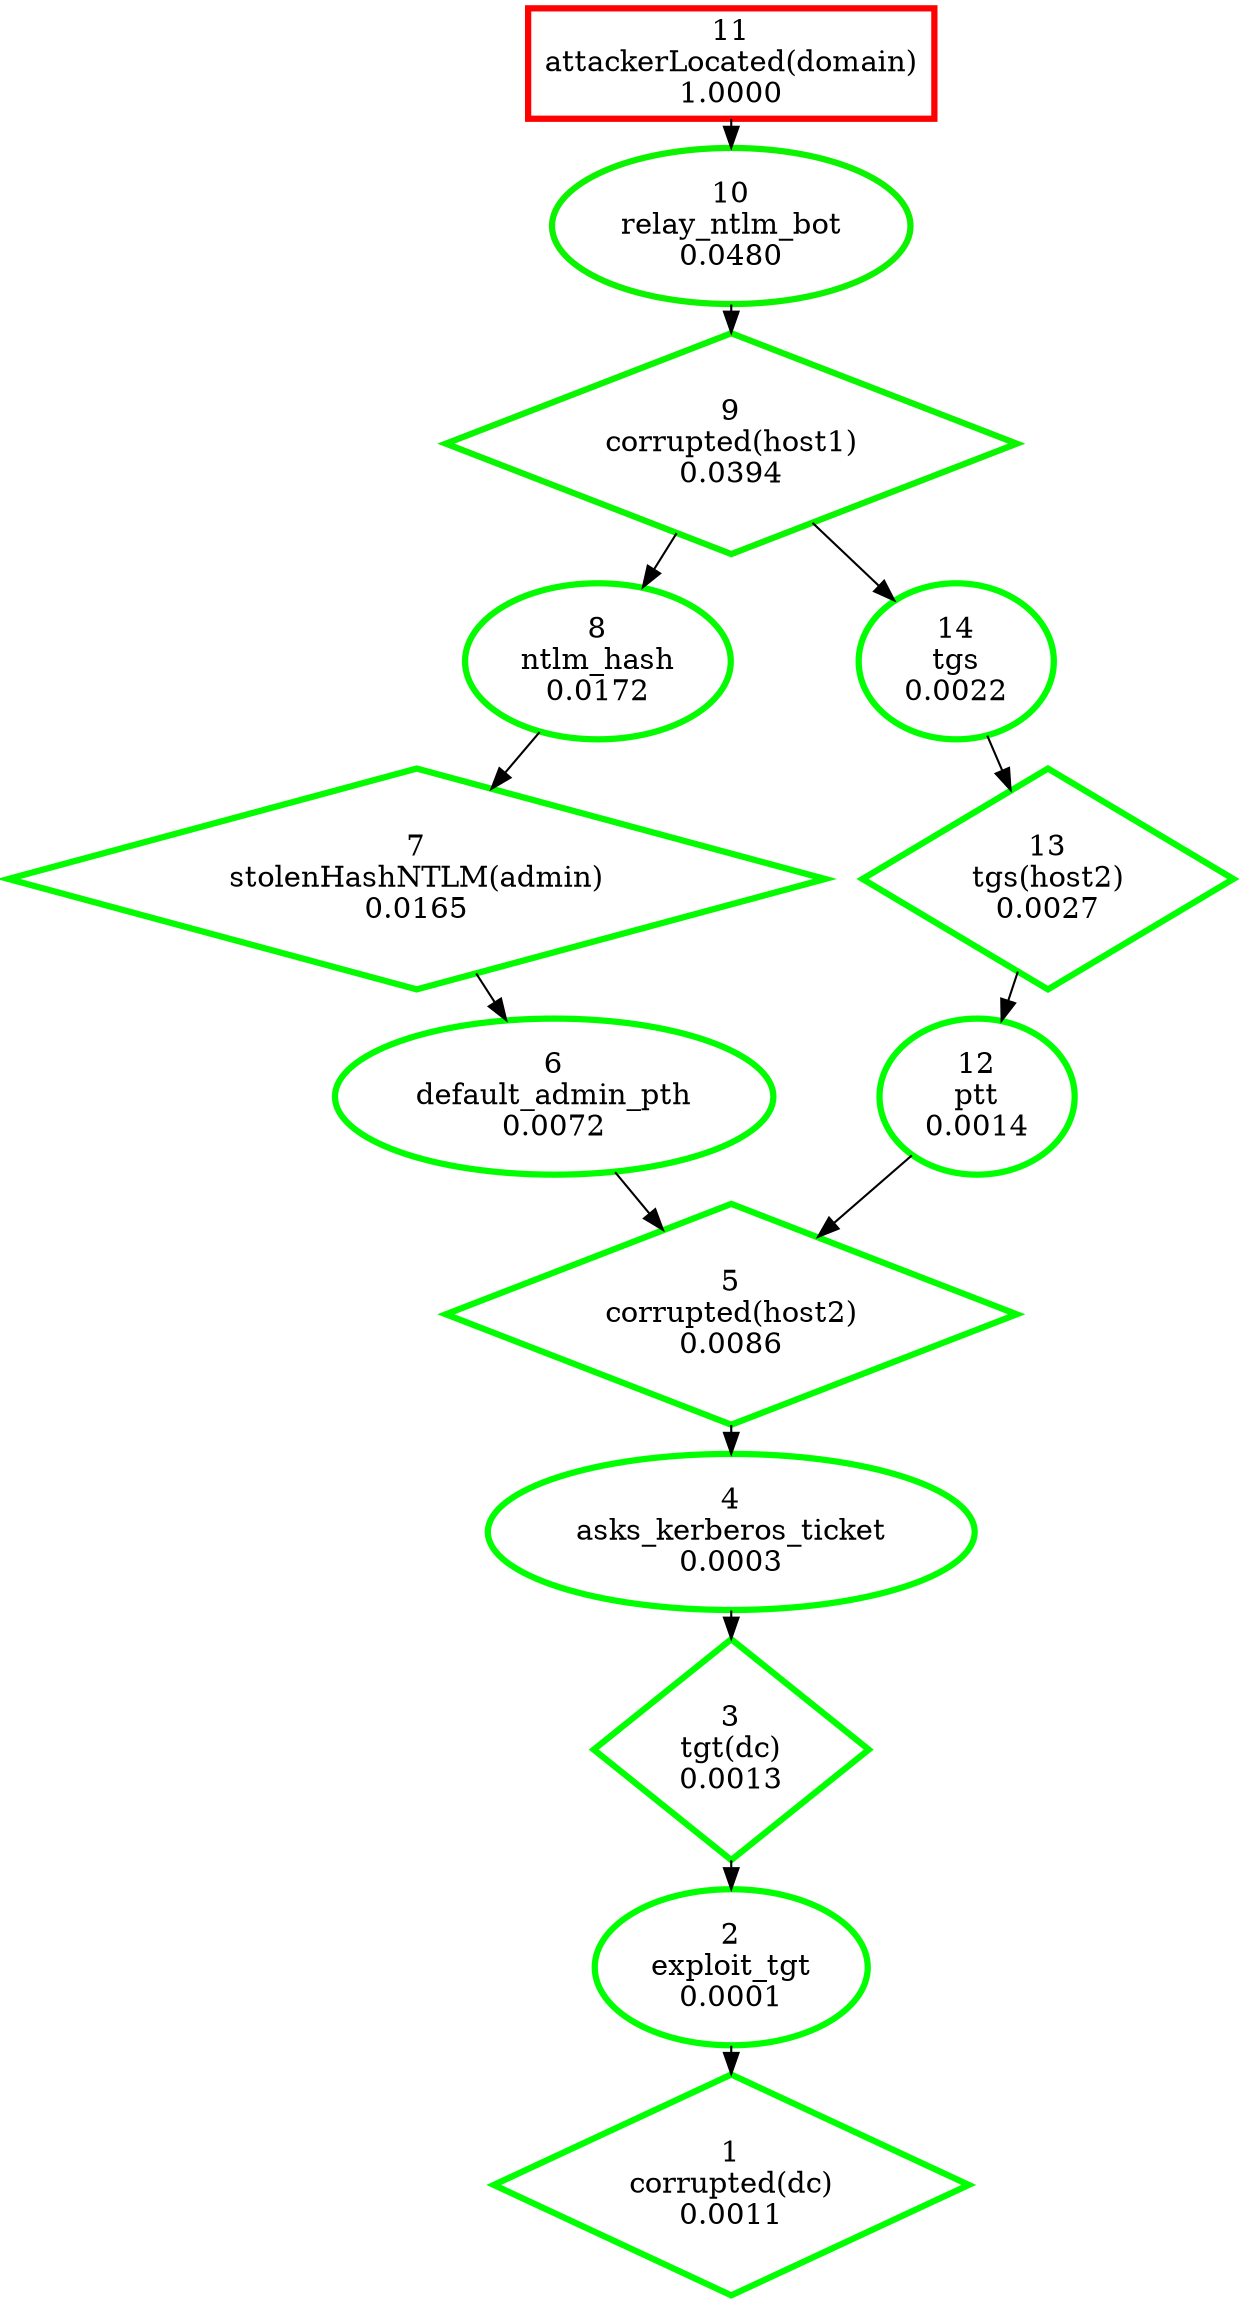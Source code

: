digraph G {
ranksep=0.2;
  "1" [label="1\ncorrupted(dc)\n0.0011", color="#00FF00", penwidth=3, shape="diamond"];
  "2" [label="2\nexploit_tgt\n0.0001", color="#00FF00", penwidth=3, shape="ellipse"];
  "3" [label="3\ntgt(dc)\n0.0013", color="#00FF00", penwidth=3, shape="diamond"];
  "4" [label="4\nasks_kerberos_ticket\n0.0003", color="#00FF00", penwidth=3, shape="ellipse"];
  "5" [label="5\ncorrupted(host2)\n0.0086", color="#02FD00", penwidth=3, shape="diamond"];
  "6" [label="6\ndefault_admin_pth\n0.0072", color="#01FE00", penwidth=3, shape="ellipse"];
  "7" [label="7\nstolenHashNTLM(admin)\n0.0165", color="#04FB00", penwidth=3, shape="diamond"];
  "8" [label="8\nntlm_hash\n0.0172", color="#04FB00", penwidth=3, shape="ellipse"];
  "9" [label="9\ncorrupted(host1)\n0.0394", color="#0AF500", penwidth=3, shape="diamond"];
  "10" [label="10\nrelay_ntlm_bot\n0.0480", color="#0CF300", penwidth=3, shape="ellipse"];
  "11" [label="11\nattackerLocated(domain)\n1.0000", color="#FE0100", penwidth=3, shape="box"];
  "12" [label="12\nptt\n0.0014", color="#00FF00", penwidth=3, shape="ellipse"];
  "13" [label="13\ntgs(host2)\n0.0027", color="#00FF00", penwidth=3, shape="diamond"];
  "14" [label="14\ntgs\n0.0022", color="#00FF00", penwidth=3, shape="ellipse"];
  "11" -> "10";
  "10" -> "9";
  "9" -> "8";
  "9" -> "14";
  "8" -> "7";
  "7" -> "6";
  "6" -> "5";
  "5" -> "4";
  "14" -> "13";
  "13" -> "12";
  "12" -> "5";
  "4" -> "3";
  "3" -> "2";
  "2" -> "1";
}